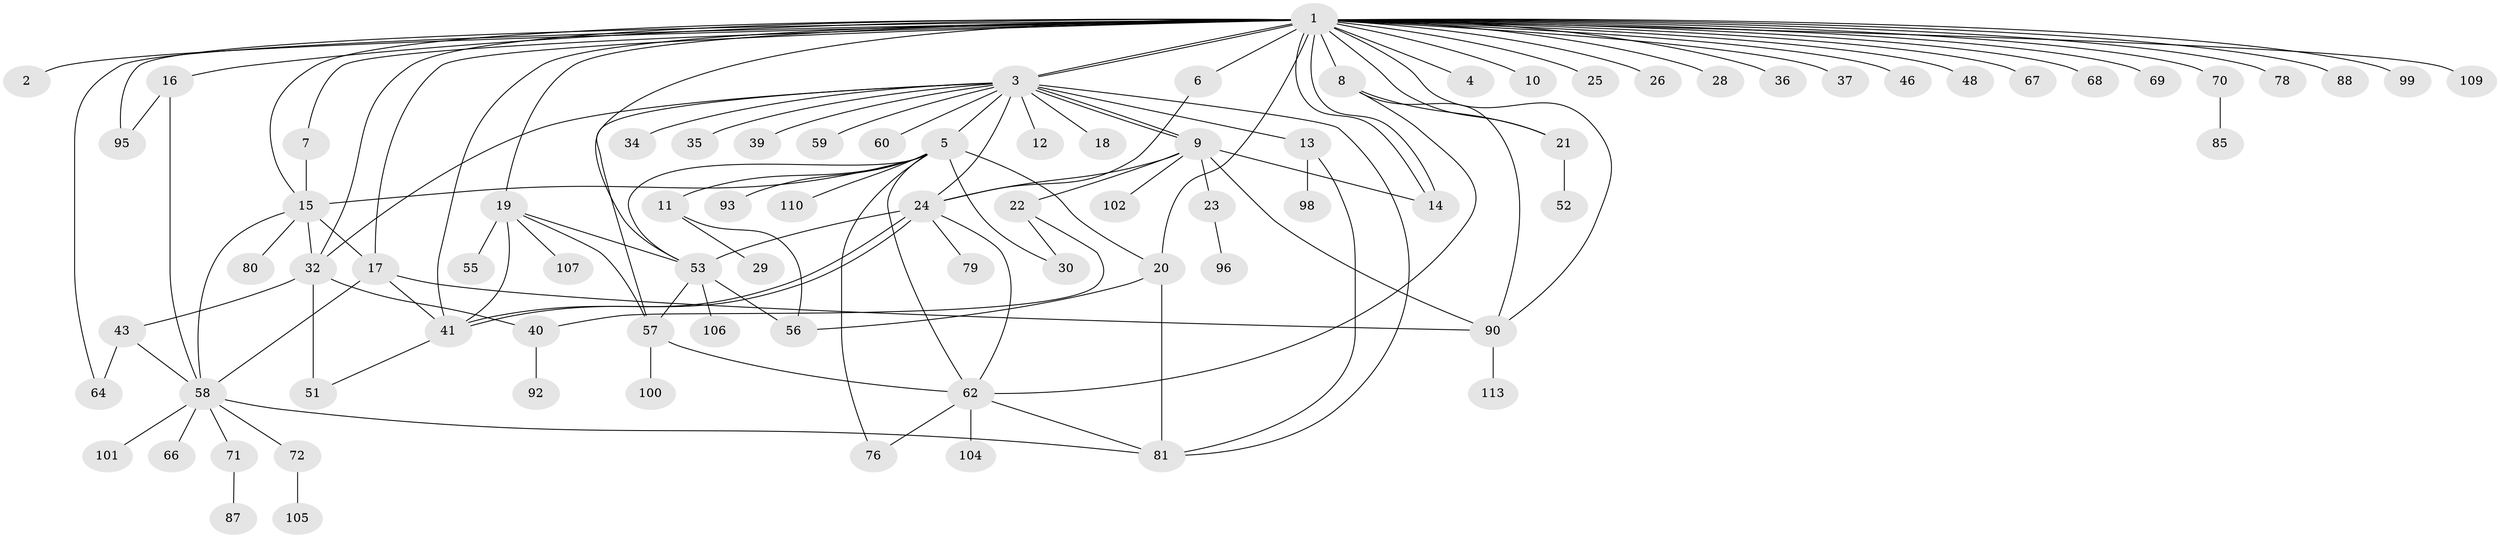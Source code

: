 // Generated by graph-tools (version 1.1) at 2025/23/03/03/25 07:23:51]
// undirected, 83 vertices, 125 edges
graph export_dot {
graph [start="1"]
  node [color=gray90,style=filled];
  1 [super="+42"];
  2;
  3 [super="+27"];
  4 [super="+44"];
  5 [super="+112"];
  6;
  7;
  8 [super="+103"];
  9 [super="+47"];
  10;
  11 [super="+45"];
  12 [super="+108"];
  13;
  14;
  15 [super="+31"];
  16 [super="+61"];
  17 [super="+86"];
  18;
  19 [super="+63"];
  20;
  21 [super="+65"];
  22;
  23 [super="+54"];
  24 [super="+94"];
  25;
  26 [super="+33"];
  28 [super="+49"];
  29;
  30;
  32 [super="+38"];
  34;
  35;
  36;
  37;
  39;
  40 [super="+74"];
  41 [super="+83"];
  43 [super="+50"];
  46;
  48;
  51 [super="+111"];
  52;
  53;
  55;
  56 [super="+89"];
  57 [super="+84"];
  58 [super="+73"];
  59;
  60;
  62 [super="+82"];
  64 [super="+77"];
  66;
  67;
  68 [super="+91"];
  69;
  70 [super="+75"];
  71;
  72;
  76;
  78;
  79;
  80;
  81 [super="+97"];
  85;
  87;
  88;
  90;
  92;
  93;
  95;
  96;
  98;
  99;
  100;
  101;
  102;
  104;
  105;
  106;
  107;
  109;
  110;
  113;
  1 -- 2;
  1 -- 3 [weight=2];
  1 -- 3;
  1 -- 4;
  1 -- 6 [weight=2];
  1 -- 7;
  1 -- 8;
  1 -- 10;
  1 -- 14;
  1 -- 14;
  1 -- 15;
  1 -- 16;
  1 -- 17;
  1 -- 19;
  1 -- 20;
  1 -- 21;
  1 -- 25;
  1 -- 26;
  1 -- 28;
  1 -- 32;
  1 -- 36;
  1 -- 37;
  1 -- 41;
  1 -- 46;
  1 -- 48;
  1 -- 53;
  1 -- 67;
  1 -- 68;
  1 -- 69;
  1 -- 70;
  1 -- 78;
  1 -- 88;
  1 -- 90;
  1 -- 95 [weight=2];
  1 -- 99;
  1 -- 109;
  1 -- 64;
  3 -- 5;
  3 -- 9;
  3 -- 9;
  3 -- 12;
  3 -- 13;
  3 -- 18;
  3 -- 32;
  3 -- 34;
  3 -- 57;
  3 -- 60;
  3 -- 81;
  3 -- 35;
  3 -- 39;
  3 -- 24;
  3 -- 59;
  5 -- 11;
  5 -- 20;
  5 -- 53;
  5 -- 62;
  5 -- 76;
  5 -- 93;
  5 -- 110;
  5 -- 30;
  5 -- 15;
  6 -- 24;
  7 -- 15;
  8 -- 21;
  8 -- 62;
  8 -- 90;
  9 -- 22;
  9 -- 23;
  9 -- 24;
  9 -- 90;
  9 -- 102;
  9 -- 14;
  11 -- 29;
  11 -- 56;
  13 -- 81;
  13 -- 98;
  15 -- 17;
  15 -- 32;
  15 -- 80;
  15 -- 58;
  16 -- 95;
  16 -- 58;
  17 -- 41;
  17 -- 90;
  17 -- 58;
  19 -- 53;
  19 -- 55;
  19 -- 57;
  19 -- 107;
  19 -- 41;
  20 -- 56;
  20 -- 81;
  21 -- 52;
  22 -- 30;
  22 -- 40;
  23 -- 96;
  24 -- 41;
  24 -- 41;
  24 -- 53;
  24 -- 62;
  24 -- 79;
  32 -- 40;
  32 -- 43;
  32 -- 51 [weight=2];
  40 -- 92;
  41 -- 51;
  43 -- 64;
  43 -- 58;
  53 -- 56;
  53 -- 106;
  53 -- 57;
  57 -- 62;
  57 -- 100;
  58 -- 66;
  58 -- 71;
  58 -- 72;
  58 -- 81;
  58 -- 101;
  62 -- 76;
  62 -- 104;
  62 -- 81;
  70 -- 85;
  71 -- 87;
  72 -- 105;
  90 -- 113;
}
